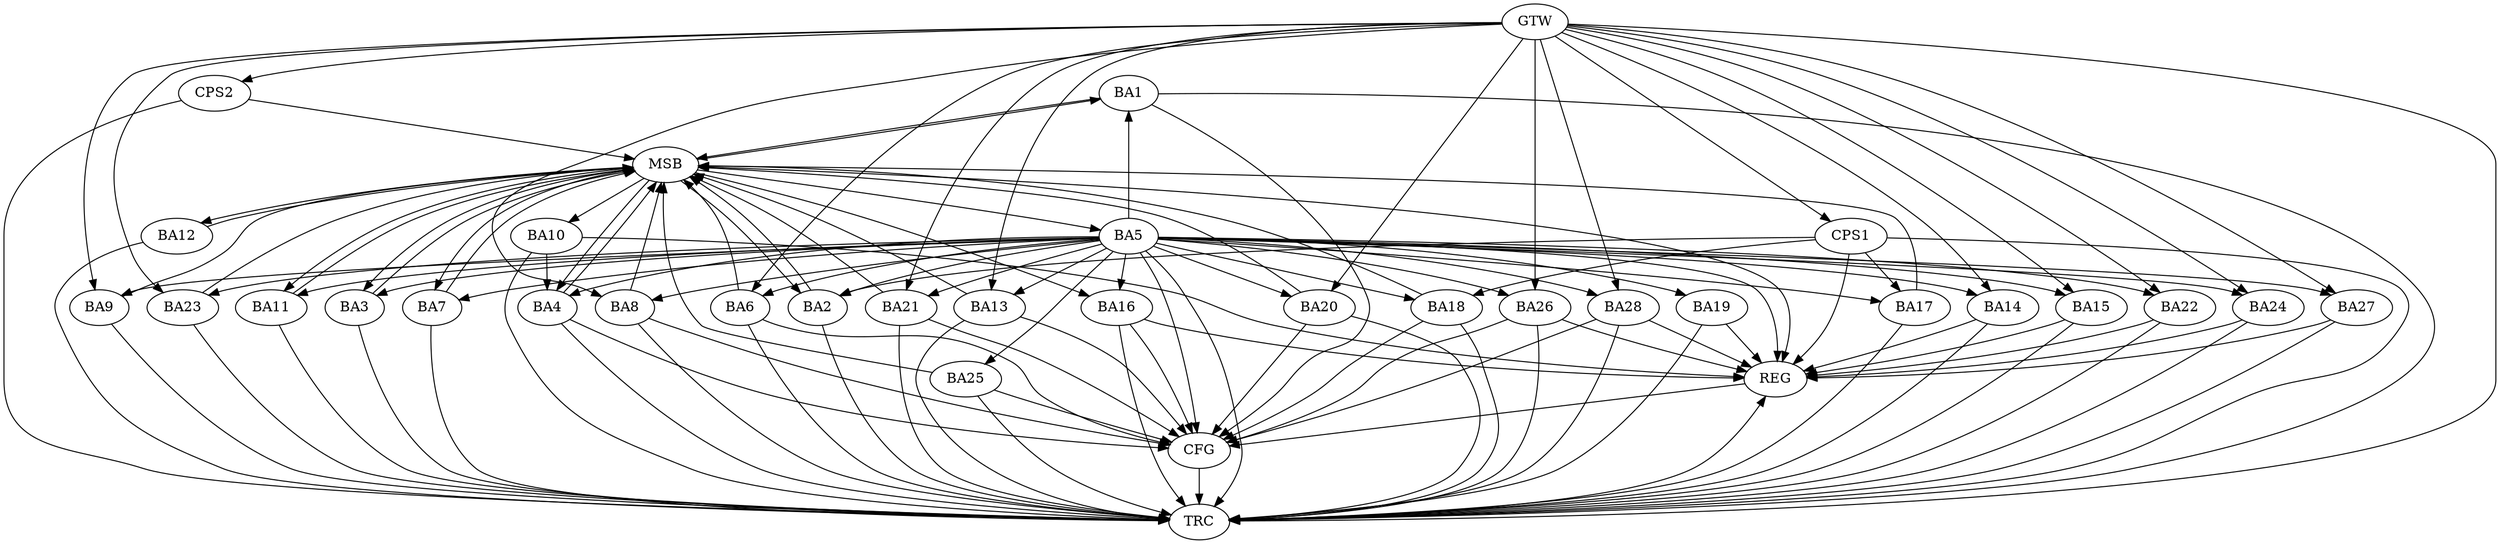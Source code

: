 strict digraph G {
  BA1 [ label="BA1" ];
  BA2 [ label="BA2" ];
  BA3 [ label="BA3" ];
  BA4 [ label="BA4" ];
  BA5 [ label="BA5" ];
  BA6 [ label="BA6" ];
  BA7 [ label="BA7" ];
  BA8 [ label="BA8" ];
  BA9 [ label="BA9" ];
  BA10 [ label="BA10" ];
  BA11 [ label="BA11" ];
  BA12 [ label="BA12" ];
  BA13 [ label="BA13" ];
  BA14 [ label="BA14" ];
  BA15 [ label="BA15" ];
  BA16 [ label="BA16" ];
  BA17 [ label="BA17" ];
  BA18 [ label="BA18" ];
  BA19 [ label="BA19" ];
  BA20 [ label="BA20" ];
  BA21 [ label="BA21" ];
  BA22 [ label="BA22" ];
  BA23 [ label="BA23" ];
  BA24 [ label="BA24" ];
  BA25 [ label="BA25" ];
  BA26 [ label="BA26" ];
  BA27 [ label="BA27" ];
  BA28 [ label="BA28" ];
  CPS1 [ label="CPS1" ];
  CPS2 [ label="CPS2" ];
  GTW [ label="GTW" ];
  REG [ label="REG" ];
  MSB [ label="MSB" ];
  CFG [ label="CFG" ];
  TRC [ label="TRC" ];
  BA5 -> BA4;
  BA10 -> BA4;
  CPS1 -> BA2;
  CPS1 -> BA18;
  CPS1 -> BA17;
  GTW -> BA6;
  GTW -> BA8;
  GTW -> BA9;
  GTW -> BA13;
  GTW -> BA14;
  GTW -> BA15;
  GTW -> BA20;
  GTW -> BA21;
  GTW -> BA22;
  GTW -> BA23;
  GTW -> BA24;
  GTW -> BA26;
  GTW -> BA27;
  GTW -> BA28;
  GTW -> CPS1;
  GTW -> CPS2;
  BA5 -> REG;
  BA10 -> REG;
  BA14 -> REG;
  BA15 -> REG;
  BA16 -> REG;
  BA19 -> REG;
  BA22 -> REG;
  BA24 -> REG;
  BA26 -> REG;
  BA27 -> REG;
  BA28 -> REG;
  CPS1 -> REG;
  BA1 -> MSB;
  MSB -> BA2;
  MSB -> REG;
  BA2 -> MSB;
  MSB -> BA1;
  BA3 -> MSB;
  BA4 -> MSB;
  MSB -> BA3;
  BA6 -> MSB;
  BA7 -> MSB;
  MSB -> BA4;
  BA8 -> MSB;
  BA9 -> MSB;
  MSB -> BA5;
  BA11 -> MSB;
  BA12 -> MSB;
  MSB -> BA10;
  BA13 -> MSB;
  MSB -> BA12;
  BA17 -> MSB;
  BA18 -> MSB;
  BA20 -> MSB;
  MSB -> BA7;
  BA21 -> MSB;
  BA23 -> MSB;
  BA25 -> MSB;
  CPS2 -> MSB;
  MSB -> BA11;
  MSB -> BA16;
  BA6 -> CFG;
  BA5 -> CFG;
  BA20 -> CFG;
  BA1 -> CFG;
  BA13 -> CFG;
  BA28 -> CFG;
  BA4 -> CFG;
  BA16 -> CFG;
  BA21 -> CFG;
  BA8 -> CFG;
  BA26 -> CFG;
  BA25 -> CFG;
  BA18 -> CFG;
  REG -> CFG;
  BA1 -> TRC;
  BA2 -> TRC;
  BA3 -> TRC;
  BA4 -> TRC;
  BA5 -> TRC;
  BA6 -> TRC;
  BA7 -> TRC;
  BA8 -> TRC;
  BA9 -> TRC;
  BA10 -> TRC;
  BA11 -> TRC;
  BA12 -> TRC;
  BA13 -> TRC;
  BA14 -> TRC;
  BA15 -> TRC;
  BA16 -> TRC;
  BA17 -> TRC;
  BA18 -> TRC;
  BA19 -> TRC;
  BA20 -> TRC;
  BA21 -> TRC;
  BA22 -> TRC;
  BA23 -> TRC;
  BA24 -> TRC;
  BA25 -> TRC;
  BA26 -> TRC;
  BA27 -> TRC;
  BA28 -> TRC;
  CPS1 -> TRC;
  CPS2 -> TRC;
  GTW -> TRC;
  CFG -> TRC;
  TRC -> REG;
  BA5 -> BA3;
  BA5 -> BA1;
  BA5 -> BA2;
  BA5 -> BA9;
  BA5 -> BA28;
  BA5 -> BA19;
  BA5 -> BA15;
  BA5 -> BA16;
  BA5 -> BA17;
  BA5 -> BA20;
  BA5 -> BA6;
  BA5 -> BA21;
  BA5 -> BA14;
  BA5 -> BA25;
  BA5 -> BA22;
  BA5 -> BA7;
  BA5 -> BA13;
  BA5 -> BA26;
  BA5 -> BA18;
  BA5 -> BA8;
  BA5 -> BA23;
  BA5 -> BA24;
  BA5 -> BA11;
  BA5 -> BA27;
}
